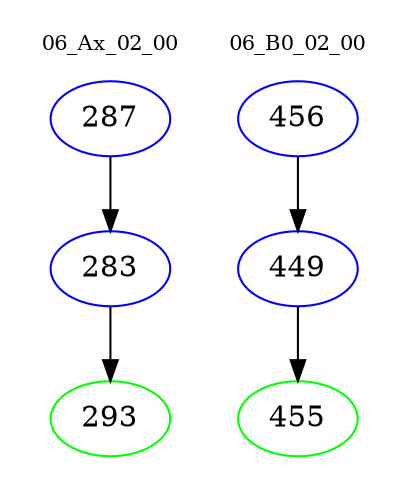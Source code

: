digraph{
subgraph cluster_0 {
color = white
label = "06_Ax_02_00";
fontsize=10;
T0_287 [label="287", color="blue"]
T0_287 -> T0_283 [color="black"]
T0_283 [label="283", color="blue"]
T0_283 -> T0_293 [color="black"]
T0_293 [label="293", color="green"]
}
subgraph cluster_1 {
color = white
label = "06_B0_02_00";
fontsize=10;
T1_456 [label="456", color="blue"]
T1_456 -> T1_449 [color="black"]
T1_449 [label="449", color="blue"]
T1_449 -> T1_455 [color="black"]
T1_455 [label="455", color="green"]
}
}
